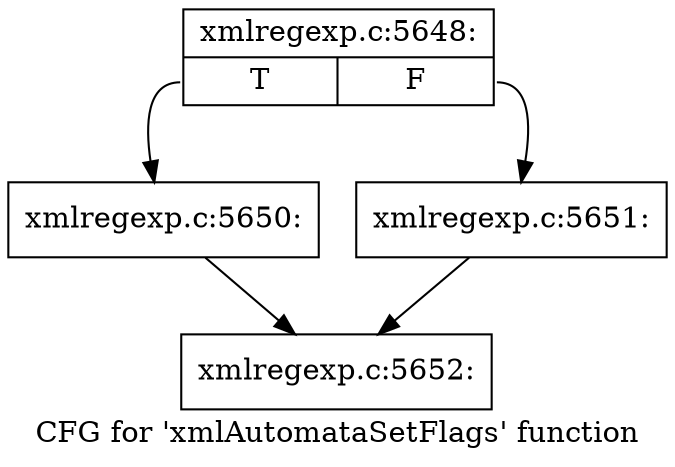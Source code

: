 digraph "CFG for 'xmlAutomataSetFlags' function" {
	label="CFG for 'xmlAutomataSetFlags' function";

	Node0x3917450 [shape=record,label="{xmlregexp.c:5648:|{<s0>T|<s1>F}}"];
	Node0x3917450:s0 -> Node0x3855330;
	Node0x3917450:s1 -> Node0x3855980;
	Node0x3855330 [shape=record,label="{xmlregexp.c:5650:}"];
	Node0x3855330 -> Node0x3917670;
	Node0x3855980 [shape=record,label="{xmlregexp.c:5651:}"];
	Node0x3855980 -> Node0x3917670;
	Node0x3917670 [shape=record,label="{xmlregexp.c:5652:}"];
}
